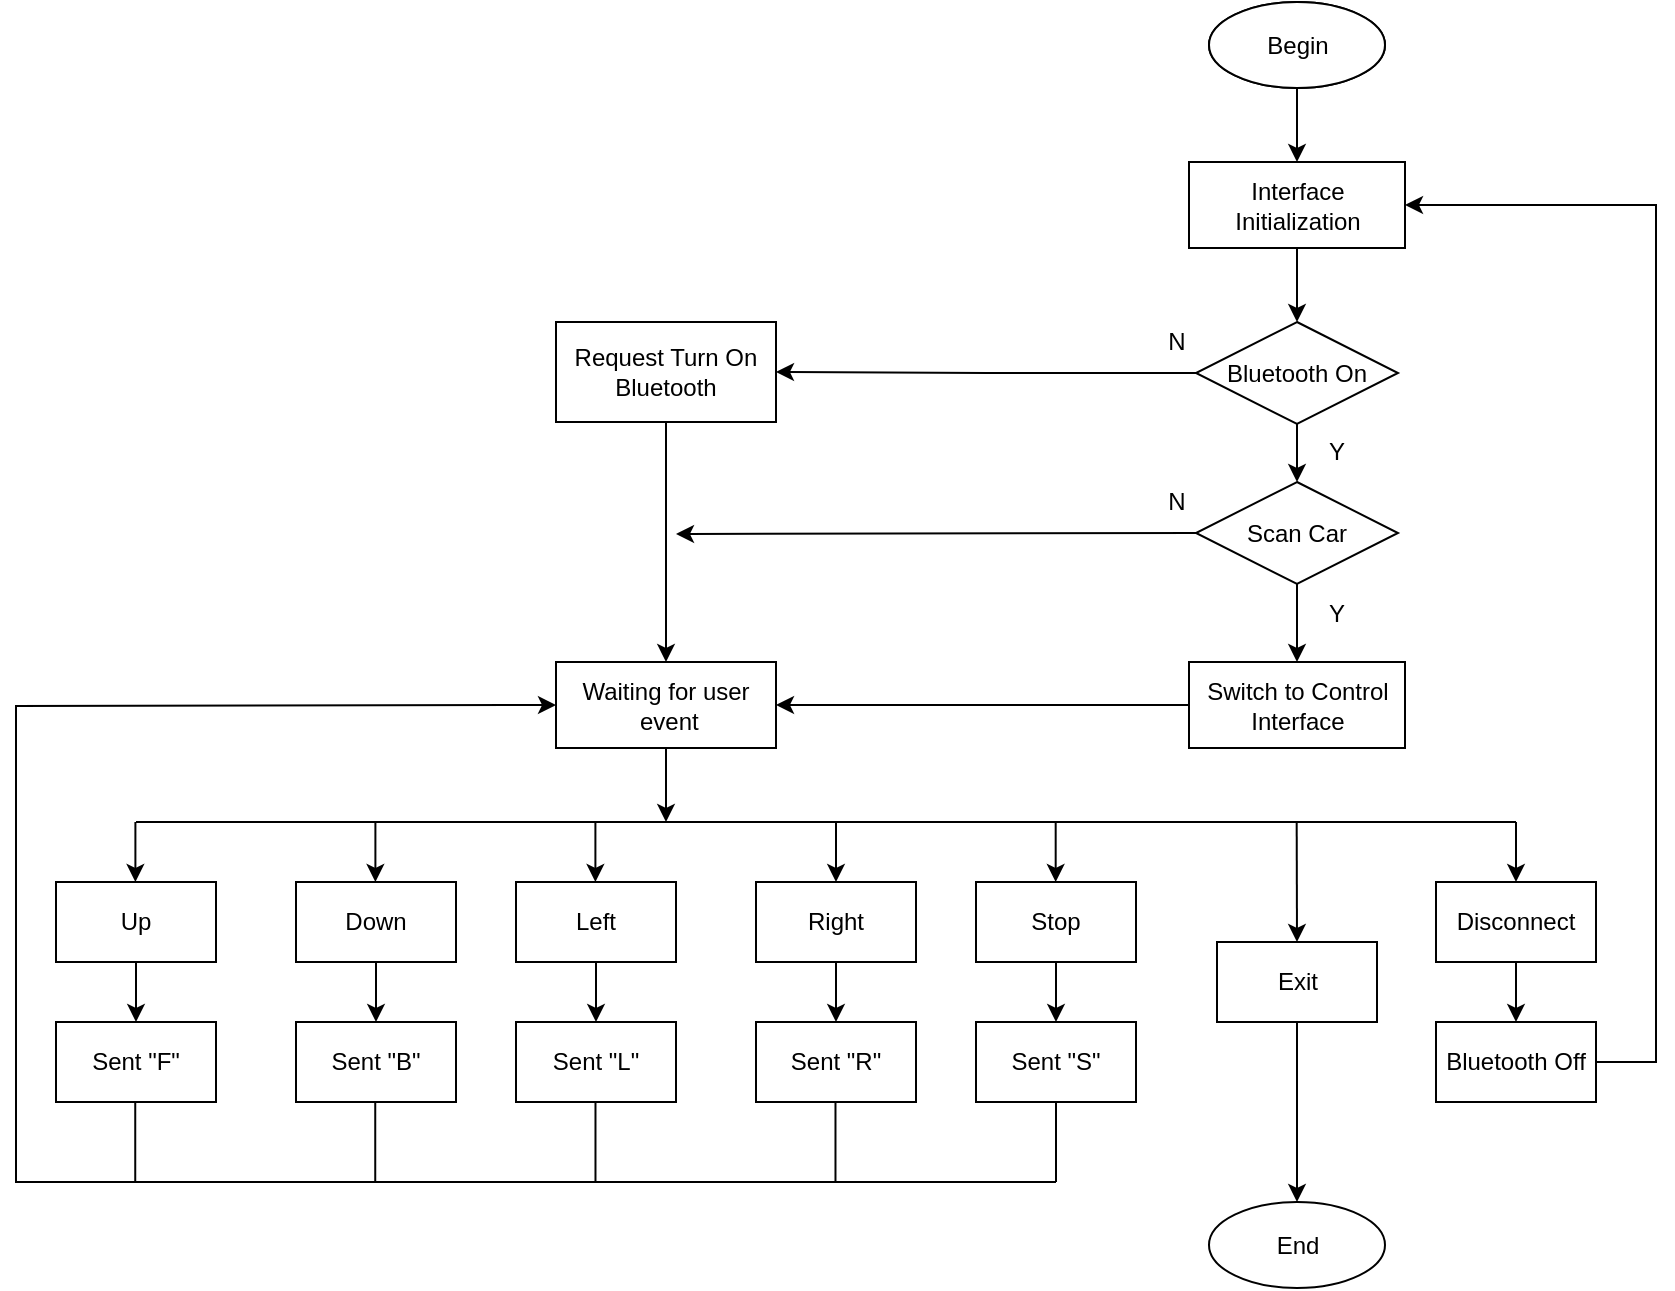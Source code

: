 <mxfile version="20.3.6" type="github">
  <diagram id="bC-EFQicYKDLpwhYfwMR" name="Page-1">
    <mxGraphModel dx="538" dy="617" grid="1" gridSize="10" guides="1" tooltips="1" connect="1" arrows="1" fold="1" page="1" pageScale="1" pageWidth="850" pageHeight="1100" math="0" shadow="0">
      <root>
        <mxCell id="0" />
        <mxCell id="1" parent="0" />
        <mxCell id="1nmQWbH_pBqdqRvCSQqt-1" value="Begin" style="ellipse;whiteSpace=wrap;html=1;" parent="1" vertex="1">
          <mxGeometry x="606.5" y="50" width="88" height="43" as="geometry" />
        </mxCell>
        <mxCell id="w5WVlEll4sAFAgxn0Aqa-29" style="edgeStyle=orthogonalEdgeStyle;rounded=0;orthogonalLoop=1;jettySize=auto;html=1;" edge="1" parent="1" source="1nmQWbH_pBqdqRvCSQqt-3" target="1nmQWbH_pBqdqRvCSQqt-4">
          <mxGeometry relative="1" as="geometry" />
        </mxCell>
        <mxCell id="1nmQWbH_pBqdqRvCSQqt-3" value="Interface Initialization" style="rounded=0;whiteSpace=wrap;html=1;" parent="1" vertex="1">
          <mxGeometry x="596.5" y="130" width="108" height="43" as="geometry" />
        </mxCell>
        <mxCell id="w5WVlEll4sAFAgxn0Aqa-30" style="edgeStyle=orthogonalEdgeStyle;rounded=0;orthogonalLoop=1;jettySize=auto;html=1;" edge="1" parent="1" source="1nmQWbH_pBqdqRvCSQqt-4" target="1nmQWbH_pBqdqRvCSQqt-5">
          <mxGeometry relative="1" as="geometry" />
        </mxCell>
        <mxCell id="w5WVlEll4sAFAgxn0Aqa-34" style="edgeStyle=orthogonalEdgeStyle;rounded=0;orthogonalLoop=1;jettySize=auto;html=1;" edge="1" parent="1" source="1nmQWbH_pBqdqRvCSQqt-4" target="w5WVlEll4sAFAgxn0Aqa-1">
          <mxGeometry relative="1" as="geometry" />
        </mxCell>
        <mxCell id="1nmQWbH_pBqdqRvCSQqt-4" value="Bluetooth On" style="rhombus;whiteSpace=wrap;html=1;" parent="1" vertex="1">
          <mxGeometry x="600" y="210" width="101" height="51" as="geometry" />
        </mxCell>
        <mxCell id="w5WVlEll4sAFAgxn0Aqa-31" style="edgeStyle=orthogonalEdgeStyle;rounded=0;orthogonalLoop=1;jettySize=auto;html=1;exitX=0.5;exitY=1;exitDx=0;exitDy=0;entryX=0.5;entryY=0;entryDx=0;entryDy=0;" edge="1" parent="1" source="1nmQWbH_pBqdqRvCSQqt-5" target="1nmQWbH_pBqdqRvCSQqt-8">
          <mxGeometry relative="1" as="geometry" />
        </mxCell>
        <mxCell id="1nmQWbH_pBqdqRvCSQqt-5" value="Scan Car" style="rhombus;whiteSpace=wrap;html=1;" parent="1" vertex="1">
          <mxGeometry x="600" y="290" width="101" height="51" as="geometry" />
        </mxCell>
        <mxCell id="w5WVlEll4sAFAgxn0Aqa-32" style="edgeStyle=orthogonalEdgeStyle;rounded=0;orthogonalLoop=1;jettySize=auto;html=1;" edge="1" parent="1" source="1nmQWbH_pBqdqRvCSQqt-8" target="w5WVlEll4sAFAgxn0Aqa-2">
          <mxGeometry relative="1" as="geometry" />
        </mxCell>
        <mxCell id="1nmQWbH_pBqdqRvCSQqt-8" value="Switch to Control Interface" style="rounded=0;whiteSpace=wrap;html=1;" parent="1" vertex="1">
          <mxGeometry x="596.5" y="380" width="108" height="43" as="geometry" />
        </mxCell>
        <mxCell id="w5WVlEll4sAFAgxn0Aqa-33" style="edgeStyle=orthogonalEdgeStyle;rounded=0;orthogonalLoop=1;jettySize=auto;html=1;entryX=0.5;entryY=0;entryDx=0;entryDy=0;" edge="1" parent="1" source="w5WVlEll4sAFAgxn0Aqa-1" target="w5WVlEll4sAFAgxn0Aqa-2">
          <mxGeometry relative="1" as="geometry" />
        </mxCell>
        <mxCell id="w5WVlEll4sAFAgxn0Aqa-1" value="Request Turn On Bluetooth" style="rounded=0;whiteSpace=wrap;html=1;" vertex="1" parent="1">
          <mxGeometry x="280" y="210" width="110" height="50" as="geometry" />
        </mxCell>
        <mxCell id="w5WVlEll4sAFAgxn0Aqa-36" style="edgeStyle=orthogonalEdgeStyle;rounded=0;orthogonalLoop=1;jettySize=auto;html=1;" edge="1" parent="1" source="w5WVlEll4sAFAgxn0Aqa-2">
          <mxGeometry relative="1" as="geometry">
            <mxPoint x="335" y="460" as="targetPoint" />
          </mxGeometry>
        </mxCell>
        <mxCell id="w5WVlEll4sAFAgxn0Aqa-2" value="Waiting for user&lt;br&gt;&amp;nbsp;event" style="rounded=0;whiteSpace=wrap;html=1;" vertex="1" parent="1">
          <mxGeometry x="280" y="380" width="110" height="43" as="geometry" />
        </mxCell>
        <mxCell id="w5WVlEll4sAFAgxn0Aqa-37" style="edgeStyle=orthogonalEdgeStyle;rounded=0;orthogonalLoop=1;jettySize=auto;html=1;" edge="1" parent="1" source="w5WVlEll4sAFAgxn0Aqa-3" target="w5WVlEll4sAFAgxn0Aqa-17">
          <mxGeometry relative="1" as="geometry" />
        </mxCell>
        <mxCell id="w5WVlEll4sAFAgxn0Aqa-3" value="Up" style="rounded=0;whiteSpace=wrap;html=1;" vertex="1" parent="1">
          <mxGeometry x="30" y="490" width="80" height="40" as="geometry" />
        </mxCell>
        <mxCell id="w5WVlEll4sAFAgxn0Aqa-28" style="edgeStyle=orthogonalEdgeStyle;rounded=0;orthogonalLoop=1;jettySize=auto;html=1;" edge="1" parent="1" source="w5WVlEll4sAFAgxn0Aqa-8" target="1nmQWbH_pBqdqRvCSQqt-3">
          <mxGeometry relative="1" as="geometry" />
        </mxCell>
        <mxCell id="w5WVlEll4sAFAgxn0Aqa-8" value="Begin" style="ellipse;whiteSpace=wrap;html=1;" vertex="1" parent="1">
          <mxGeometry x="606.5" y="50" width="88" height="43" as="geometry" />
        </mxCell>
        <mxCell id="w5WVlEll4sAFAgxn0Aqa-9" value="End" style="ellipse;whiteSpace=wrap;html=1;" vertex="1" parent="1">
          <mxGeometry x="606.5" y="650" width="88" height="43" as="geometry" />
        </mxCell>
        <mxCell id="w5WVlEll4sAFAgxn0Aqa-38" style="edgeStyle=orthogonalEdgeStyle;rounded=0;orthogonalLoop=1;jettySize=auto;html=1;entryX=0.5;entryY=0;entryDx=0;entryDy=0;" edge="1" parent="1" source="w5WVlEll4sAFAgxn0Aqa-11" target="w5WVlEll4sAFAgxn0Aqa-18">
          <mxGeometry relative="1" as="geometry" />
        </mxCell>
        <mxCell id="w5WVlEll4sAFAgxn0Aqa-11" value="Down" style="rounded=0;whiteSpace=wrap;html=1;" vertex="1" parent="1">
          <mxGeometry x="150" y="490" width="80" height="40" as="geometry" />
        </mxCell>
        <mxCell id="w5WVlEll4sAFAgxn0Aqa-39" style="edgeStyle=orthogonalEdgeStyle;rounded=0;orthogonalLoop=1;jettySize=auto;html=1;entryX=0.5;entryY=0;entryDx=0;entryDy=0;" edge="1" parent="1" source="w5WVlEll4sAFAgxn0Aqa-12" target="w5WVlEll4sAFAgxn0Aqa-19">
          <mxGeometry relative="1" as="geometry" />
        </mxCell>
        <mxCell id="w5WVlEll4sAFAgxn0Aqa-12" value="Left" style="rounded=0;whiteSpace=wrap;html=1;" vertex="1" parent="1">
          <mxGeometry x="260" y="490" width="80" height="40" as="geometry" />
        </mxCell>
        <mxCell id="w5WVlEll4sAFAgxn0Aqa-40" value="" style="edgeStyle=orthogonalEdgeStyle;rounded=0;orthogonalLoop=1;jettySize=auto;html=1;" edge="1" parent="1" source="w5WVlEll4sAFAgxn0Aqa-13" target="w5WVlEll4sAFAgxn0Aqa-20">
          <mxGeometry relative="1" as="geometry" />
        </mxCell>
        <mxCell id="w5WVlEll4sAFAgxn0Aqa-13" value="Right" style="rounded=0;whiteSpace=wrap;html=1;" vertex="1" parent="1">
          <mxGeometry x="380" y="490" width="80" height="40" as="geometry" />
        </mxCell>
        <mxCell id="w5WVlEll4sAFAgxn0Aqa-41" value="" style="edgeStyle=orthogonalEdgeStyle;rounded=0;orthogonalLoop=1;jettySize=auto;html=1;" edge="1" parent="1" source="w5WVlEll4sAFAgxn0Aqa-14" target="w5WVlEll4sAFAgxn0Aqa-21">
          <mxGeometry relative="1" as="geometry" />
        </mxCell>
        <mxCell id="w5WVlEll4sAFAgxn0Aqa-14" value="Stop" style="rounded=0;whiteSpace=wrap;html=1;" vertex="1" parent="1">
          <mxGeometry x="490" y="490" width="80" height="40" as="geometry" />
        </mxCell>
        <mxCell id="w5WVlEll4sAFAgxn0Aqa-42" style="edgeStyle=orthogonalEdgeStyle;rounded=0;orthogonalLoop=1;jettySize=auto;html=1;entryX=0.5;entryY=0;entryDx=0;entryDy=0;" edge="1" parent="1" source="w5WVlEll4sAFAgxn0Aqa-15" target="w5WVlEll4sAFAgxn0Aqa-9">
          <mxGeometry relative="1" as="geometry" />
        </mxCell>
        <mxCell id="w5WVlEll4sAFAgxn0Aqa-15" value="Exit" style="rounded=0;whiteSpace=wrap;html=1;" vertex="1" parent="1">
          <mxGeometry x="610.5" y="520" width="80" height="40" as="geometry" />
        </mxCell>
        <mxCell id="w5WVlEll4sAFAgxn0Aqa-45" style="edgeStyle=orthogonalEdgeStyle;rounded=0;orthogonalLoop=1;jettySize=auto;html=1;entryX=1;entryY=0.5;entryDx=0;entryDy=0;" edge="1" parent="1" source="w5WVlEll4sAFAgxn0Aqa-16" target="1nmQWbH_pBqdqRvCSQqt-3">
          <mxGeometry relative="1" as="geometry">
            <mxPoint x="830" y="150" as="targetPoint" />
            <Array as="points">
              <mxPoint x="830" y="580" />
              <mxPoint x="830" y="152" />
            </Array>
          </mxGeometry>
        </mxCell>
        <mxCell id="w5WVlEll4sAFAgxn0Aqa-16" value="Bluetooth Off" style="rounded=0;whiteSpace=wrap;html=1;" vertex="1" parent="1">
          <mxGeometry x="720" y="560" width="80" height="40" as="geometry" />
        </mxCell>
        <mxCell id="w5WVlEll4sAFAgxn0Aqa-17" value="Sent &quot;F&quot;" style="rounded=0;whiteSpace=wrap;html=1;" vertex="1" parent="1">
          <mxGeometry x="30" y="560" width="80" height="40" as="geometry" />
        </mxCell>
        <mxCell id="w5WVlEll4sAFAgxn0Aqa-18" value="Sent &quot;B&quot;" style="rounded=0;whiteSpace=wrap;html=1;" vertex="1" parent="1">
          <mxGeometry x="150" y="560" width="80" height="40" as="geometry" />
        </mxCell>
        <mxCell id="w5WVlEll4sAFAgxn0Aqa-19" value="Sent &quot;L&quot;" style="rounded=0;whiteSpace=wrap;html=1;" vertex="1" parent="1">
          <mxGeometry x="260" y="560" width="80" height="40" as="geometry" />
        </mxCell>
        <mxCell id="w5WVlEll4sAFAgxn0Aqa-20" value="Sent &quot;R&quot;" style="rounded=0;whiteSpace=wrap;html=1;" vertex="1" parent="1">
          <mxGeometry x="380" y="560" width="80" height="40" as="geometry" />
        </mxCell>
        <mxCell id="w5WVlEll4sAFAgxn0Aqa-21" value="Sent &quot;S&quot;" style="rounded=0;whiteSpace=wrap;html=1;" vertex="1" parent="1">
          <mxGeometry x="490" y="560" width="80" height="40" as="geometry" />
        </mxCell>
        <mxCell id="w5WVlEll4sAFAgxn0Aqa-43" value="" style="edgeStyle=orthogonalEdgeStyle;rounded=0;orthogonalLoop=1;jettySize=auto;html=1;" edge="1" parent="1" source="w5WVlEll4sAFAgxn0Aqa-22" target="w5WVlEll4sAFAgxn0Aqa-16">
          <mxGeometry relative="1" as="geometry" />
        </mxCell>
        <mxCell id="w5WVlEll4sAFAgxn0Aqa-22" value="Disconnect" style="rounded=0;whiteSpace=wrap;html=1;" vertex="1" parent="1">
          <mxGeometry x="720" y="490" width="80" height="40" as="geometry" />
        </mxCell>
        <mxCell id="w5WVlEll4sAFAgxn0Aqa-35" value="" style="endArrow=none;html=1;rounded=0;" edge="1" parent="1">
          <mxGeometry width="50" height="50" relative="1" as="geometry">
            <mxPoint x="760" y="460" as="sourcePoint" />
            <mxPoint x="70" y="460" as="targetPoint" />
          </mxGeometry>
        </mxCell>
        <mxCell id="w5WVlEll4sAFAgxn0Aqa-46" value="" style="endArrow=classic;html=1;rounded=0;entryX=0.5;entryY=0;entryDx=0;entryDy=0;" edge="1" parent="1" target="w5WVlEll4sAFAgxn0Aqa-22">
          <mxGeometry width="50" height="50" relative="1" as="geometry">
            <mxPoint x="760" y="460" as="sourcePoint" />
            <mxPoint x="810" y="410" as="targetPoint" />
          </mxGeometry>
        </mxCell>
        <mxCell id="w5WVlEll4sAFAgxn0Aqa-47" value="" style="endArrow=classic;html=1;rounded=0;entryX=0.5;entryY=0;entryDx=0;entryDy=0;" edge="1" parent="1" target="w5WVlEll4sAFAgxn0Aqa-15">
          <mxGeometry width="50" height="50" relative="1" as="geometry">
            <mxPoint x="650.34" y="460" as="sourcePoint" />
            <mxPoint x="650.34" y="490" as="targetPoint" />
          </mxGeometry>
        </mxCell>
        <mxCell id="w5WVlEll4sAFAgxn0Aqa-48" value="" style="endArrow=classic;html=1;rounded=0;entryX=0.5;entryY=0;entryDx=0;entryDy=0;" edge="1" parent="1">
          <mxGeometry width="50" height="50" relative="1" as="geometry">
            <mxPoint x="529.84" y="460" as="sourcePoint" />
            <mxPoint x="529.84" y="490" as="targetPoint" />
          </mxGeometry>
        </mxCell>
        <mxCell id="w5WVlEll4sAFAgxn0Aqa-50" value="" style="endArrow=classic;html=1;rounded=0;entryX=0.5;entryY=0;entryDx=0;entryDy=0;" edge="1" parent="1" target="w5WVlEll4sAFAgxn0Aqa-13">
          <mxGeometry width="50" height="50" relative="1" as="geometry">
            <mxPoint x="420" y="460" as="sourcePoint" />
            <mxPoint x="675" y="491" as="targetPoint" />
          </mxGeometry>
        </mxCell>
        <mxCell id="w5WVlEll4sAFAgxn0Aqa-51" value="" style="endArrow=classic;html=1;rounded=0;entryX=0.5;entryY=0;entryDx=0;entryDy=0;" edge="1" parent="1">
          <mxGeometry width="50" height="50" relative="1" as="geometry">
            <mxPoint x="299.7" y="460" as="sourcePoint" />
            <mxPoint x="299.7" y="490" as="targetPoint" />
          </mxGeometry>
        </mxCell>
        <mxCell id="w5WVlEll4sAFAgxn0Aqa-52" value="" style="endArrow=classic;html=1;rounded=0;entryX=0.5;entryY=0;entryDx=0;entryDy=0;" edge="1" parent="1">
          <mxGeometry width="50" height="50" relative="1" as="geometry">
            <mxPoint x="189.7" y="460" as="sourcePoint" />
            <mxPoint x="189.7" y="490" as="targetPoint" />
          </mxGeometry>
        </mxCell>
        <mxCell id="w5WVlEll4sAFAgxn0Aqa-53" value="" style="endArrow=classic;html=1;rounded=0;entryX=0.5;entryY=0;entryDx=0;entryDy=0;" edge="1" parent="1">
          <mxGeometry width="50" height="50" relative="1" as="geometry">
            <mxPoint x="69.7" y="460" as="sourcePoint" />
            <mxPoint x="69.7" y="490" as="targetPoint" />
          </mxGeometry>
        </mxCell>
        <mxCell id="w5WVlEll4sAFAgxn0Aqa-54" value="" style="endArrow=none;html=1;rounded=0;" edge="1" parent="1">
          <mxGeometry width="50" height="50" relative="1" as="geometry">
            <mxPoint x="70" y="640" as="sourcePoint" />
            <mxPoint x="530" y="640" as="targetPoint" />
          </mxGeometry>
        </mxCell>
        <mxCell id="w5WVlEll4sAFAgxn0Aqa-55" value="" style="endArrow=none;html=1;rounded=0;entryX=0.5;entryY=1;entryDx=0;entryDy=0;" edge="1" parent="1" target="w5WVlEll4sAFAgxn0Aqa-21">
          <mxGeometry width="50" height="50" relative="1" as="geometry">
            <mxPoint x="530" y="640" as="sourcePoint" />
            <mxPoint x="470" y="540" as="targetPoint" />
          </mxGeometry>
        </mxCell>
        <mxCell id="w5WVlEll4sAFAgxn0Aqa-56" value="" style="endArrow=none;html=1;rounded=0;entryX=0.5;entryY=1;entryDx=0;entryDy=0;" edge="1" parent="1">
          <mxGeometry width="50" height="50" relative="1" as="geometry">
            <mxPoint x="419.74" y="640" as="sourcePoint" />
            <mxPoint x="419.74" y="600" as="targetPoint" />
          </mxGeometry>
        </mxCell>
        <mxCell id="w5WVlEll4sAFAgxn0Aqa-57" value="" style="endArrow=none;html=1;rounded=0;entryX=0.5;entryY=1;entryDx=0;entryDy=0;" edge="1" parent="1">
          <mxGeometry width="50" height="50" relative="1" as="geometry">
            <mxPoint x="299.74" y="640" as="sourcePoint" />
            <mxPoint x="299.74" y="600" as="targetPoint" />
          </mxGeometry>
        </mxCell>
        <mxCell id="w5WVlEll4sAFAgxn0Aqa-58" value="" style="endArrow=none;html=1;rounded=0;entryX=0.5;entryY=1;entryDx=0;entryDy=0;" edge="1" parent="1">
          <mxGeometry width="50" height="50" relative="1" as="geometry">
            <mxPoint x="189.62" y="640" as="sourcePoint" />
            <mxPoint x="189.62" y="600" as="targetPoint" />
          </mxGeometry>
        </mxCell>
        <mxCell id="w5WVlEll4sAFAgxn0Aqa-59" value="" style="endArrow=none;html=1;rounded=0;entryX=0.5;entryY=1;entryDx=0;entryDy=0;" edge="1" parent="1">
          <mxGeometry width="50" height="50" relative="1" as="geometry">
            <mxPoint x="69.62" y="640" as="sourcePoint" />
            <mxPoint x="69.62" y="600" as="targetPoint" />
          </mxGeometry>
        </mxCell>
        <mxCell id="w5WVlEll4sAFAgxn0Aqa-60" value="" style="endArrow=classic;html=1;rounded=0;entryX=0;entryY=0.5;entryDx=0;entryDy=0;" edge="1" parent="1" target="w5WVlEll4sAFAgxn0Aqa-2">
          <mxGeometry width="50" height="50" relative="1" as="geometry">
            <mxPoint x="70" y="640" as="sourcePoint" />
            <mxPoint y="640" as="targetPoint" />
            <Array as="points">
              <mxPoint x="10" y="640" />
              <mxPoint x="10" y="402" />
            </Array>
          </mxGeometry>
        </mxCell>
        <mxCell id="w5WVlEll4sAFAgxn0Aqa-61" value="" style="endArrow=classic;html=1;rounded=0;exitX=0;exitY=0.5;exitDx=0;exitDy=0;" edge="1" parent="1" source="1nmQWbH_pBqdqRvCSQqt-5">
          <mxGeometry width="50" height="50" relative="1" as="geometry">
            <mxPoint x="520" y="390" as="sourcePoint" />
            <mxPoint x="340" y="316" as="targetPoint" />
          </mxGeometry>
        </mxCell>
        <mxCell id="w5WVlEll4sAFAgxn0Aqa-62" value="N" style="text;html=1;align=center;verticalAlign=middle;resizable=0;points=[];autosize=1;strokeColor=none;fillColor=none;" vertex="1" parent="1">
          <mxGeometry x="575" y="205" width="30" height="30" as="geometry" />
        </mxCell>
        <mxCell id="w5WVlEll4sAFAgxn0Aqa-63" value="Y" style="text;html=1;align=center;verticalAlign=middle;resizable=0;points=[];autosize=1;strokeColor=none;fillColor=none;" vertex="1" parent="1">
          <mxGeometry x="655" y="260" width="30" height="30" as="geometry" />
        </mxCell>
        <mxCell id="w5WVlEll4sAFAgxn0Aqa-64" value="Y" style="text;html=1;align=center;verticalAlign=middle;resizable=0;points=[];autosize=1;strokeColor=none;fillColor=none;" vertex="1" parent="1">
          <mxGeometry x="655" y="341" width="30" height="30" as="geometry" />
        </mxCell>
        <mxCell id="w5WVlEll4sAFAgxn0Aqa-65" value="N" style="text;html=1;align=center;verticalAlign=middle;resizable=0;points=[];autosize=1;strokeColor=none;fillColor=none;" vertex="1" parent="1">
          <mxGeometry x="575" y="285" width="30" height="30" as="geometry" />
        </mxCell>
      </root>
    </mxGraphModel>
  </diagram>
</mxfile>
